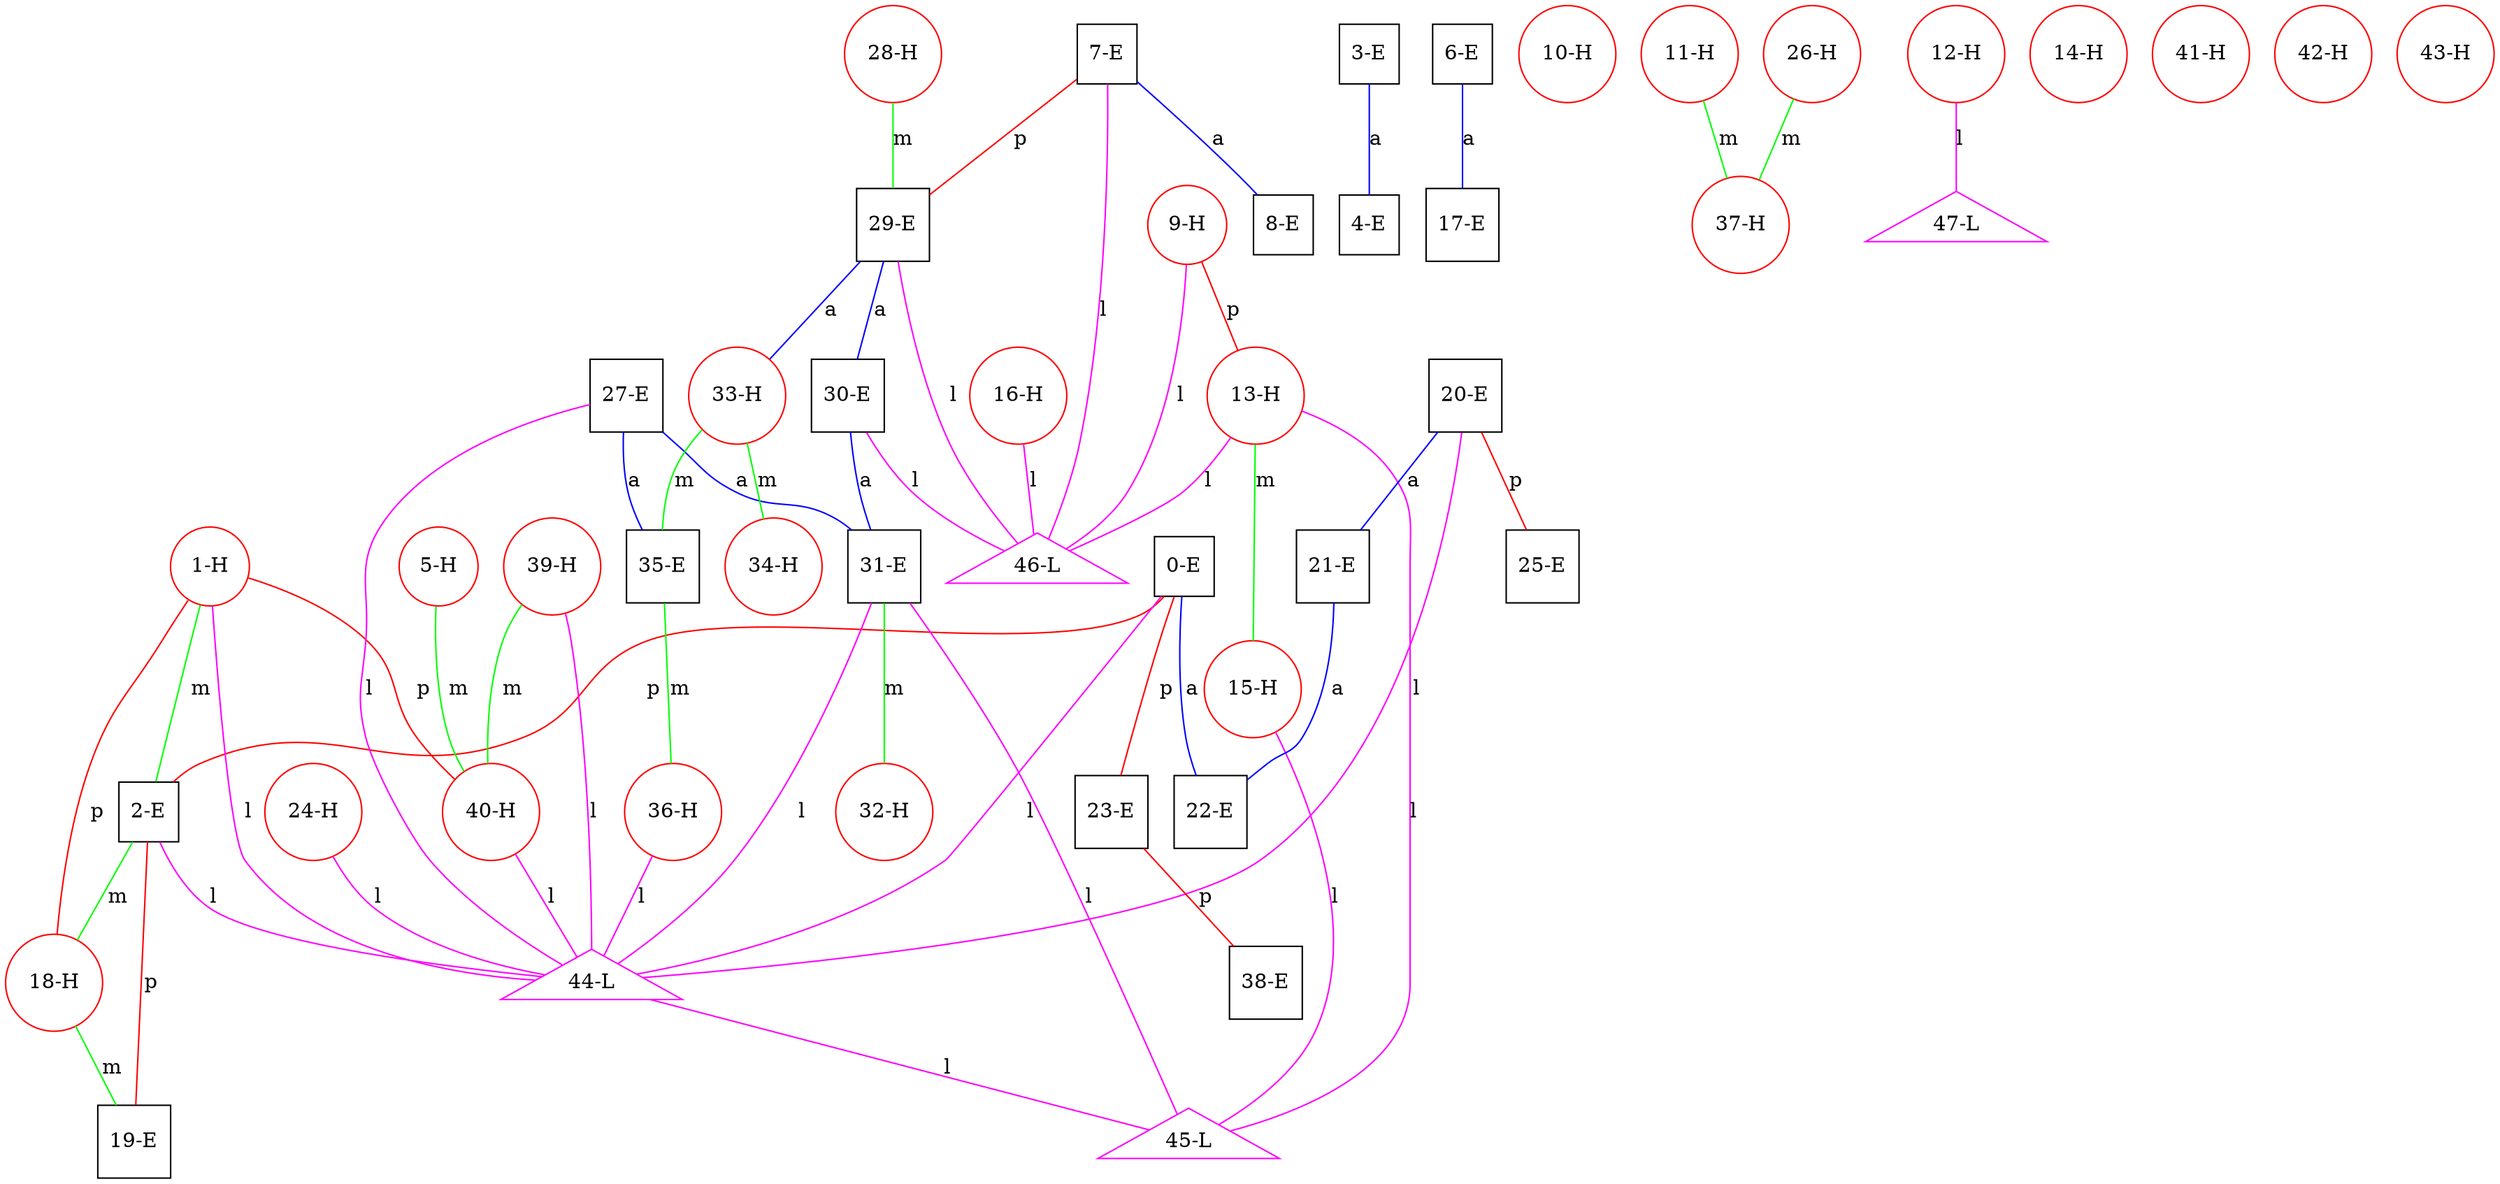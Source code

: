 graph ProteinGraph {
    0 [label="0-E" shape=square color=black];
    1 [label="1-H" shape=circle color=red];
    2 [label="2-E" shape=square color=black];
    3 [label="3-E" shape=square color=black];
    4 [label="4-E" shape=square color=black];
    5 [label="5-H" shape=circle color=red];
    6 [label="6-E" shape=square color=black];
    7 [label="7-E" shape=square color=black];
    8 [label="8-E" shape=square color=black];
    9 [label="9-H" shape=circle color=red];
    10 [label="10-H" shape=circle color=red];
    11 [label="11-H" shape=circle color=red];
    12 [label="12-H" shape=circle color=red];
    13 [label="13-H" shape=circle color=red];
    14 [label="14-H" shape=circle color=red];
    15 [label="15-H" shape=circle color=red];
    16 [label="16-H" shape=circle color=red];
    17 [label="17-E" shape=square color=black];
    18 [label="18-H" shape=circle color=red];
    19 [label="19-E" shape=square color=black];
    20 [label="20-E" shape=square color=black];
    21 [label="21-E" shape=square color=black];
    22 [label="22-E" shape=square color=black];
    23 [label="23-E" shape=square color=black];
    24 [label="24-H" shape=circle color=red];
    25 [label="25-E" shape=square color=black];
    26 [label="26-H" shape=circle color=red];
    27 [label="27-E" shape=square color=black];
    28 [label="28-H" shape=circle color=red];
    29 [label="29-E" shape=square color=black];
    30 [label="30-E" shape=square color=black];
    31 [label="31-E" shape=square color=black];
    32 [label="32-H" shape=circle color=red];
    33 [label="33-H" shape=circle color=red];
    34 [label="34-H" shape=circle color=red];
    35 [label="35-E" shape=square color=black];
    36 [label="36-H" shape=circle color=red];
    37 [label="37-H" shape=circle color=red];
    38 [label="38-E" shape=square color=black];
    39 [label="39-H" shape=circle color=red];
    40 [label="40-H" shape=circle color=red];
    41 [label="41-H" shape=circle color=red];
    42 [label="42-H" shape=circle color=red];
    43 [label="43-H" shape=circle color=red];
    44 [label="44-L" shape=triangle color=magenta];
    45 [label="45-L" shape=triangle color=magenta];
    46 [label="46-L" shape=triangle color=magenta];
    47 [label="47-L" shape=triangle color=magenta];
    0 -- 2 [label="p" color=red];
    0 -- 22 [label="a" color=blue];
    0 -- 23 [label="p" color=red];
    0 -- 44 [label="l" color=magenta];
    1 -- 2 [label="m" color=green];
    1 -- 18 [label="p" color=red];
    1 -- 40 [label="p" color=red];
    1 -- 44 [label="l" color=magenta];
    2 -- 18 [label="m" color=green];
    2 -- 19 [label="p" color=red];
    2 -- 44 [label="l" color=magenta];
    3 -- 4 [label="a" color=blue];
    5 -- 40 [label="m" color=green];
    6 -- 17 [label="a" color=blue];
    7 -- 8 [label="a" color=blue];
    7 -- 29 [label="p" color=red];
    7 -- 46 [label="l" color=magenta];
    9 -- 13 [label="p" color=red];
    9 -- 46 [label="l" color=magenta];
    11 -- 37 [label="m" color=green];
    12 -- 47 [label="l" color=magenta];
    13 -- 15 [label="m" color=green];
    13 -- 45 [label="l" color=magenta];
    13 -- 46 [label="l" color=magenta];
    15 -- 45 [label="l" color=magenta];
    16 -- 46 [label="l" color=magenta];
    18 -- 19 [label="m" color=green];
    20 -- 21 [label="a" color=blue];
    20 -- 25 [label="p" color=red];
    20 -- 44 [label="l" color=magenta];
    21 -- 22 [label="a" color=blue];
    23 -- 38 [label="p" color=red];
    24 -- 44 [label="l" color=magenta];
    26 -- 37 [label="m" color=green];
    27 -- 31 [label="a" color=blue];
    27 -- 35 [label="a" color=blue];
    27 -- 44 [label="l" color=magenta];
    28 -- 29 [label="m" color=green];
    29 -- 30 [label="a" color=blue];
    29 -- 33 [label="a" color=blue];
    29 -- 46 [label="l" color=magenta];
    30 -- 31 [label="a" color=blue];
    30 -- 46 [label="l" color=magenta];
    31 -- 32 [label="m" color=green];
    31 -- 44 [label="l" color=magenta];
    31 -- 45 [label="l" color=magenta];
    33 -- 34 [label="m" color=green];
    33 -- 35 [label="m" color=green];
    35 -- 36 [label="m" color=green];
    36 -- 44 [label="l" color=magenta];
    39 -- 40 [label="m" color=green];
    39 -- 44 [label="l" color=magenta];
    40 -- 44 [label="l" color=magenta];
    44 -- 45 [label="l" color=magenta];
}
